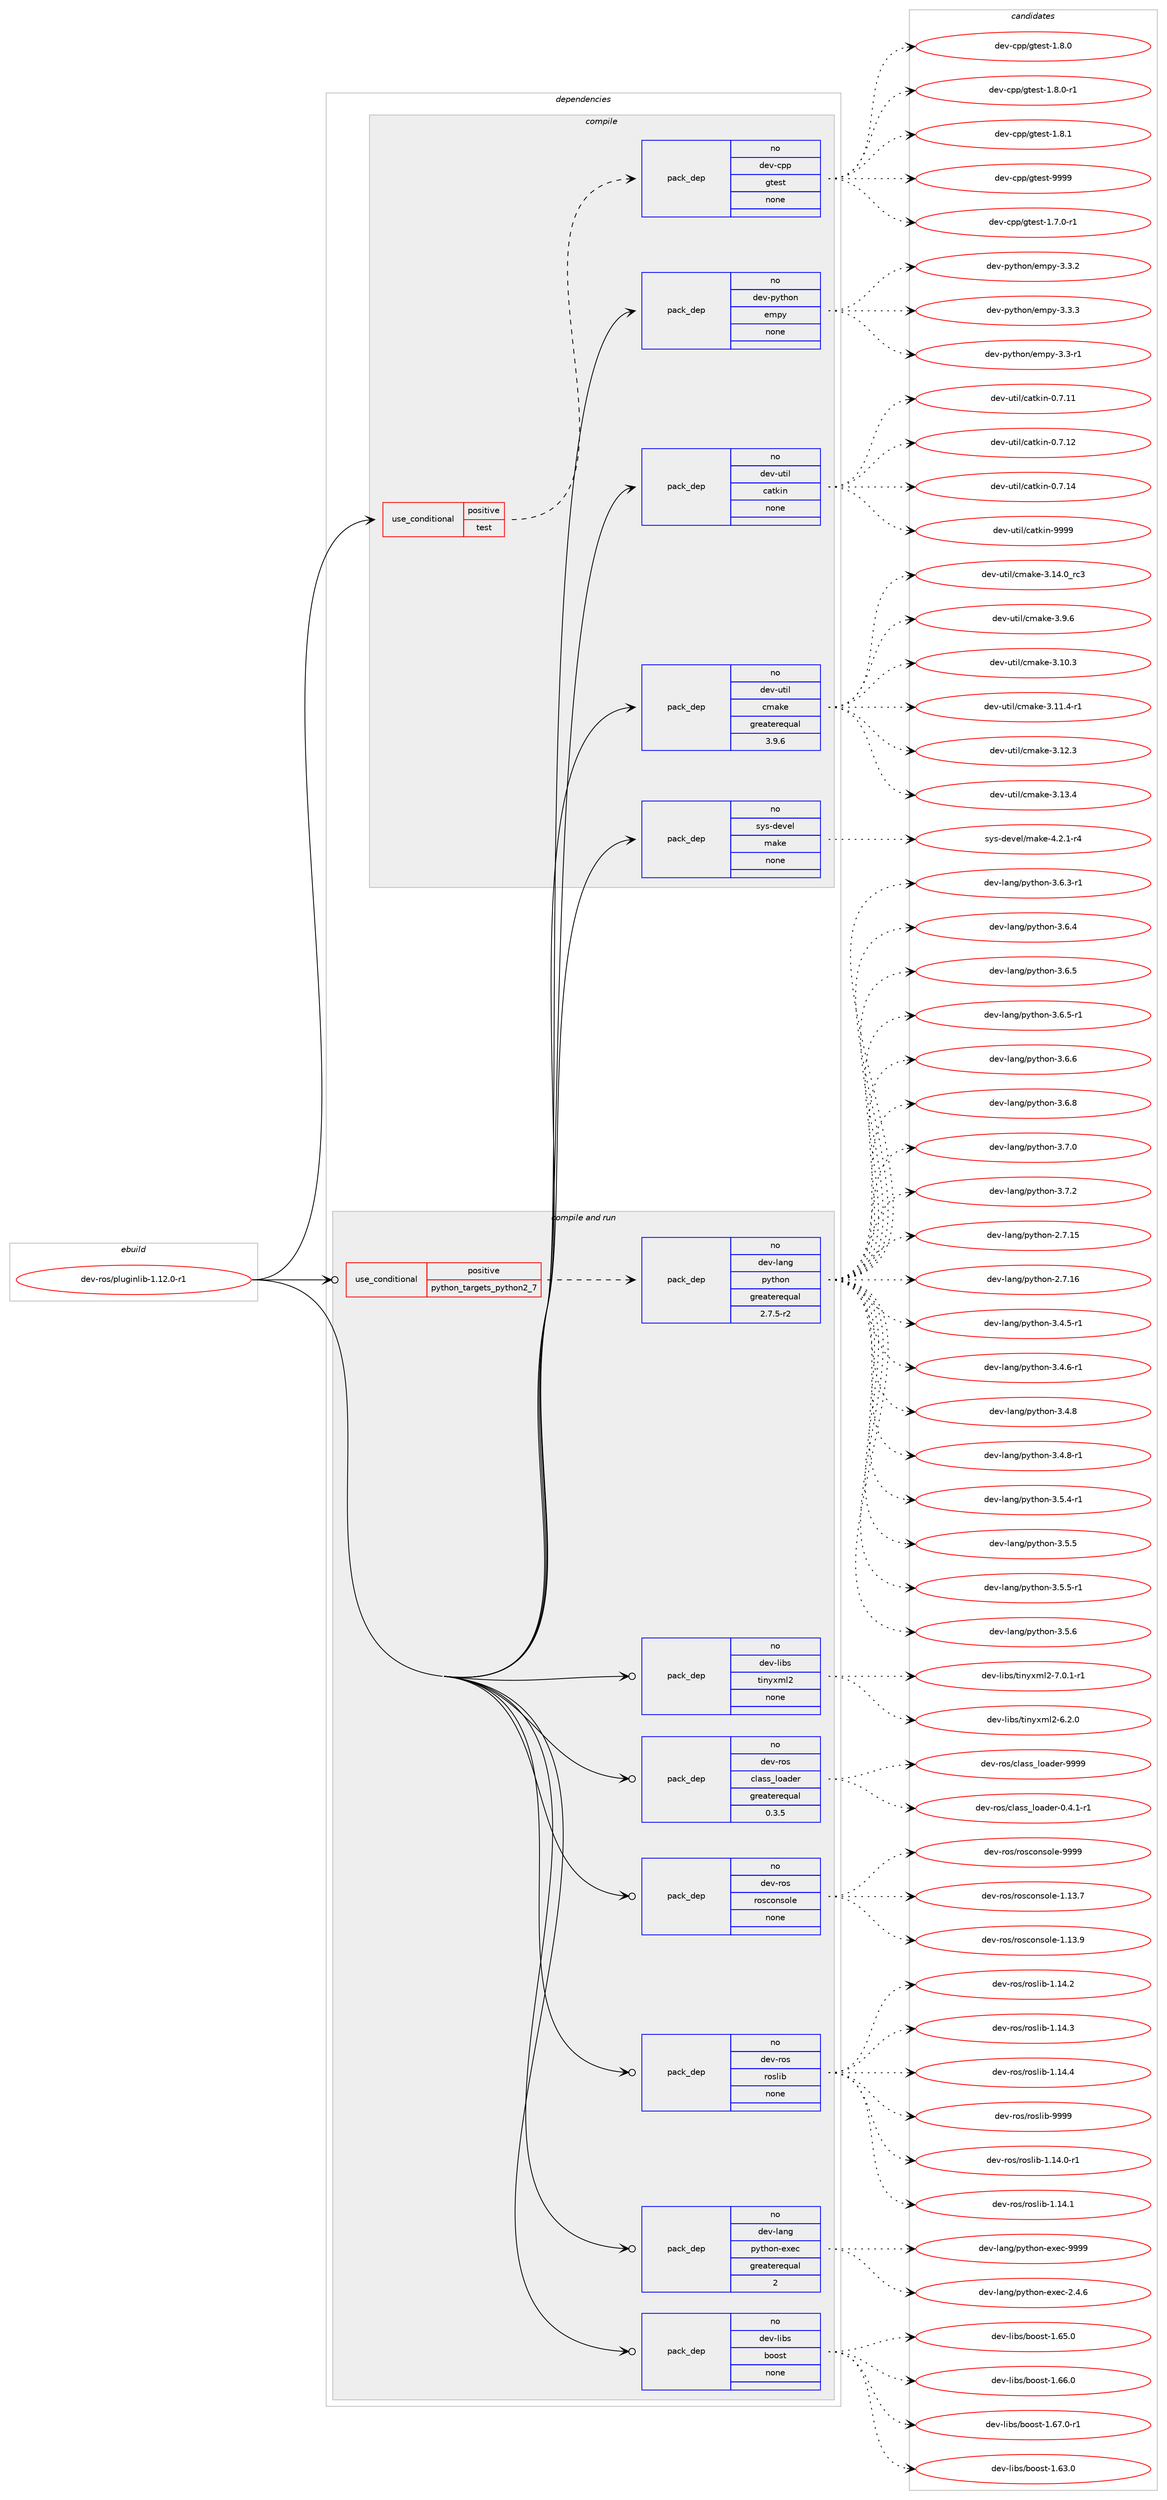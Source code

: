 digraph prolog {

# *************
# Graph options
# *************

newrank=true;
concentrate=true;
compound=true;
graph [rankdir=LR,fontname=Helvetica,fontsize=10,ranksep=1.5];#, ranksep=2.5, nodesep=0.2];
edge  [arrowhead=vee];
node  [fontname=Helvetica,fontsize=10];

# **********
# The ebuild
# **********

subgraph cluster_leftcol {
color=gray;
rank=same;
label=<<i>ebuild</i>>;
id [label="dev-ros/pluginlib-1.12.0-r1", color=red, width=4, href="../dev-ros/pluginlib-1.12.0-r1.svg"];
}

# ****************
# The dependencies
# ****************

subgraph cluster_midcol {
color=gray;
label=<<i>dependencies</i>>;
subgraph cluster_compile {
fillcolor="#eeeeee";
style=filled;
label=<<i>compile</i>>;
subgraph cond389331 {
dependency1461622 [label=<<TABLE BORDER="0" CELLBORDER="1" CELLSPACING="0" CELLPADDING="4"><TR><TD ROWSPAN="3" CELLPADDING="10">use_conditional</TD></TR><TR><TD>positive</TD></TR><TR><TD>test</TD></TR></TABLE>>, shape=none, color=red];
subgraph pack1048901 {
dependency1461623 [label=<<TABLE BORDER="0" CELLBORDER="1" CELLSPACING="0" CELLPADDING="4" WIDTH="220"><TR><TD ROWSPAN="6" CELLPADDING="30">pack_dep</TD></TR><TR><TD WIDTH="110">no</TD></TR><TR><TD>dev-cpp</TD></TR><TR><TD>gtest</TD></TR><TR><TD>none</TD></TR><TR><TD></TD></TR></TABLE>>, shape=none, color=blue];
}
dependency1461622:e -> dependency1461623:w [weight=20,style="dashed",arrowhead="vee"];
}
id:e -> dependency1461622:w [weight=20,style="solid",arrowhead="vee"];
subgraph pack1048902 {
dependency1461624 [label=<<TABLE BORDER="0" CELLBORDER="1" CELLSPACING="0" CELLPADDING="4" WIDTH="220"><TR><TD ROWSPAN="6" CELLPADDING="30">pack_dep</TD></TR><TR><TD WIDTH="110">no</TD></TR><TR><TD>dev-python</TD></TR><TR><TD>empy</TD></TR><TR><TD>none</TD></TR><TR><TD></TD></TR></TABLE>>, shape=none, color=blue];
}
id:e -> dependency1461624:w [weight=20,style="solid",arrowhead="vee"];
subgraph pack1048903 {
dependency1461625 [label=<<TABLE BORDER="0" CELLBORDER="1" CELLSPACING="0" CELLPADDING="4" WIDTH="220"><TR><TD ROWSPAN="6" CELLPADDING="30">pack_dep</TD></TR><TR><TD WIDTH="110">no</TD></TR><TR><TD>dev-util</TD></TR><TR><TD>catkin</TD></TR><TR><TD>none</TD></TR><TR><TD></TD></TR></TABLE>>, shape=none, color=blue];
}
id:e -> dependency1461625:w [weight=20,style="solid",arrowhead="vee"];
subgraph pack1048904 {
dependency1461626 [label=<<TABLE BORDER="0" CELLBORDER="1" CELLSPACING="0" CELLPADDING="4" WIDTH="220"><TR><TD ROWSPAN="6" CELLPADDING="30">pack_dep</TD></TR><TR><TD WIDTH="110">no</TD></TR><TR><TD>dev-util</TD></TR><TR><TD>cmake</TD></TR><TR><TD>greaterequal</TD></TR><TR><TD>3.9.6</TD></TR></TABLE>>, shape=none, color=blue];
}
id:e -> dependency1461626:w [weight=20,style="solid",arrowhead="vee"];
subgraph pack1048905 {
dependency1461627 [label=<<TABLE BORDER="0" CELLBORDER="1" CELLSPACING="0" CELLPADDING="4" WIDTH="220"><TR><TD ROWSPAN="6" CELLPADDING="30">pack_dep</TD></TR><TR><TD WIDTH="110">no</TD></TR><TR><TD>sys-devel</TD></TR><TR><TD>make</TD></TR><TR><TD>none</TD></TR><TR><TD></TD></TR></TABLE>>, shape=none, color=blue];
}
id:e -> dependency1461627:w [weight=20,style="solid",arrowhead="vee"];
}
subgraph cluster_compileandrun {
fillcolor="#eeeeee";
style=filled;
label=<<i>compile and run</i>>;
subgraph cond389332 {
dependency1461628 [label=<<TABLE BORDER="0" CELLBORDER="1" CELLSPACING="0" CELLPADDING="4"><TR><TD ROWSPAN="3" CELLPADDING="10">use_conditional</TD></TR><TR><TD>positive</TD></TR><TR><TD>python_targets_python2_7</TD></TR></TABLE>>, shape=none, color=red];
subgraph pack1048906 {
dependency1461629 [label=<<TABLE BORDER="0" CELLBORDER="1" CELLSPACING="0" CELLPADDING="4" WIDTH="220"><TR><TD ROWSPAN="6" CELLPADDING="30">pack_dep</TD></TR><TR><TD WIDTH="110">no</TD></TR><TR><TD>dev-lang</TD></TR><TR><TD>python</TD></TR><TR><TD>greaterequal</TD></TR><TR><TD>2.7.5-r2</TD></TR></TABLE>>, shape=none, color=blue];
}
dependency1461628:e -> dependency1461629:w [weight=20,style="dashed",arrowhead="vee"];
}
id:e -> dependency1461628:w [weight=20,style="solid",arrowhead="odotvee"];
subgraph pack1048907 {
dependency1461630 [label=<<TABLE BORDER="0" CELLBORDER="1" CELLSPACING="0" CELLPADDING="4" WIDTH="220"><TR><TD ROWSPAN="6" CELLPADDING="30">pack_dep</TD></TR><TR><TD WIDTH="110">no</TD></TR><TR><TD>dev-lang</TD></TR><TR><TD>python-exec</TD></TR><TR><TD>greaterequal</TD></TR><TR><TD>2</TD></TR></TABLE>>, shape=none, color=blue];
}
id:e -> dependency1461630:w [weight=20,style="solid",arrowhead="odotvee"];
subgraph pack1048908 {
dependency1461631 [label=<<TABLE BORDER="0" CELLBORDER="1" CELLSPACING="0" CELLPADDING="4" WIDTH="220"><TR><TD ROWSPAN="6" CELLPADDING="30">pack_dep</TD></TR><TR><TD WIDTH="110">no</TD></TR><TR><TD>dev-libs</TD></TR><TR><TD>boost</TD></TR><TR><TD>none</TD></TR><TR><TD></TD></TR></TABLE>>, shape=none, color=blue];
}
id:e -> dependency1461631:w [weight=20,style="solid",arrowhead="odotvee"];
subgraph pack1048909 {
dependency1461632 [label=<<TABLE BORDER="0" CELLBORDER="1" CELLSPACING="0" CELLPADDING="4" WIDTH="220"><TR><TD ROWSPAN="6" CELLPADDING="30">pack_dep</TD></TR><TR><TD WIDTH="110">no</TD></TR><TR><TD>dev-libs</TD></TR><TR><TD>tinyxml2</TD></TR><TR><TD>none</TD></TR><TR><TD></TD></TR></TABLE>>, shape=none, color=blue];
}
id:e -> dependency1461632:w [weight=20,style="solid",arrowhead="odotvee"];
subgraph pack1048910 {
dependency1461633 [label=<<TABLE BORDER="0" CELLBORDER="1" CELLSPACING="0" CELLPADDING="4" WIDTH="220"><TR><TD ROWSPAN="6" CELLPADDING="30">pack_dep</TD></TR><TR><TD WIDTH="110">no</TD></TR><TR><TD>dev-ros</TD></TR><TR><TD>class_loader</TD></TR><TR><TD>greaterequal</TD></TR><TR><TD>0.3.5</TD></TR></TABLE>>, shape=none, color=blue];
}
id:e -> dependency1461633:w [weight=20,style="solid",arrowhead="odotvee"];
subgraph pack1048911 {
dependency1461634 [label=<<TABLE BORDER="0" CELLBORDER="1" CELLSPACING="0" CELLPADDING="4" WIDTH="220"><TR><TD ROWSPAN="6" CELLPADDING="30">pack_dep</TD></TR><TR><TD WIDTH="110">no</TD></TR><TR><TD>dev-ros</TD></TR><TR><TD>rosconsole</TD></TR><TR><TD>none</TD></TR><TR><TD></TD></TR></TABLE>>, shape=none, color=blue];
}
id:e -> dependency1461634:w [weight=20,style="solid",arrowhead="odotvee"];
subgraph pack1048912 {
dependency1461635 [label=<<TABLE BORDER="0" CELLBORDER="1" CELLSPACING="0" CELLPADDING="4" WIDTH="220"><TR><TD ROWSPAN="6" CELLPADDING="30">pack_dep</TD></TR><TR><TD WIDTH="110">no</TD></TR><TR><TD>dev-ros</TD></TR><TR><TD>roslib</TD></TR><TR><TD>none</TD></TR><TR><TD></TD></TR></TABLE>>, shape=none, color=blue];
}
id:e -> dependency1461635:w [weight=20,style="solid",arrowhead="odotvee"];
}
subgraph cluster_run {
fillcolor="#eeeeee";
style=filled;
label=<<i>run</i>>;
}
}

# **************
# The candidates
# **************

subgraph cluster_choices {
rank=same;
color=gray;
label=<<i>candidates</i>>;

subgraph choice1048901 {
color=black;
nodesep=1;
choice1001011184599112112471031161011151164549465546484511449 [label="dev-cpp/gtest-1.7.0-r1", color=red, width=4,href="../dev-cpp/gtest-1.7.0-r1.svg"];
choice100101118459911211247103116101115116454946564648 [label="dev-cpp/gtest-1.8.0", color=red, width=4,href="../dev-cpp/gtest-1.8.0.svg"];
choice1001011184599112112471031161011151164549465646484511449 [label="dev-cpp/gtest-1.8.0-r1", color=red, width=4,href="../dev-cpp/gtest-1.8.0-r1.svg"];
choice100101118459911211247103116101115116454946564649 [label="dev-cpp/gtest-1.8.1", color=red, width=4,href="../dev-cpp/gtest-1.8.1.svg"];
choice1001011184599112112471031161011151164557575757 [label="dev-cpp/gtest-9999", color=red, width=4,href="../dev-cpp/gtest-9999.svg"];
dependency1461623:e -> choice1001011184599112112471031161011151164549465546484511449:w [style=dotted,weight="100"];
dependency1461623:e -> choice100101118459911211247103116101115116454946564648:w [style=dotted,weight="100"];
dependency1461623:e -> choice1001011184599112112471031161011151164549465646484511449:w [style=dotted,weight="100"];
dependency1461623:e -> choice100101118459911211247103116101115116454946564649:w [style=dotted,weight="100"];
dependency1461623:e -> choice1001011184599112112471031161011151164557575757:w [style=dotted,weight="100"];
}
subgraph choice1048902 {
color=black;
nodesep=1;
choice1001011184511212111610411111047101109112121455146514511449 [label="dev-python/empy-3.3-r1", color=red, width=4,href="../dev-python/empy-3.3-r1.svg"];
choice1001011184511212111610411111047101109112121455146514650 [label="dev-python/empy-3.3.2", color=red, width=4,href="../dev-python/empy-3.3.2.svg"];
choice1001011184511212111610411111047101109112121455146514651 [label="dev-python/empy-3.3.3", color=red, width=4,href="../dev-python/empy-3.3.3.svg"];
dependency1461624:e -> choice1001011184511212111610411111047101109112121455146514511449:w [style=dotted,weight="100"];
dependency1461624:e -> choice1001011184511212111610411111047101109112121455146514650:w [style=dotted,weight="100"];
dependency1461624:e -> choice1001011184511212111610411111047101109112121455146514651:w [style=dotted,weight="100"];
}
subgraph choice1048903 {
color=black;
nodesep=1;
choice1001011184511711610510847999711610710511045484655464949 [label="dev-util/catkin-0.7.11", color=red, width=4,href="../dev-util/catkin-0.7.11.svg"];
choice1001011184511711610510847999711610710511045484655464950 [label="dev-util/catkin-0.7.12", color=red, width=4,href="../dev-util/catkin-0.7.12.svg"];
choice1001011184511711610510847999711610710511045484655464952 [label="dev-util/catkin-0.7.14", color=red, width=4,href="../dev-util/catkin-0.7.14.svg"];
choice100101118451171161051084799971161071051104557575757 [label="dev-util/catkin-9999", color=red, width=4,href="../dev-util/catkin-9999.svg"];
dependency1461625:e -> choice1001011184511711610510847999711610710511045484655464949:w [style=dotted,weight="100"];
dependency1461625:e -> choice1001011184511711610510847999711610710511045484655464950:w [style=dotted,weight="100"];
dependency1461625:e -> choice1001011184511711610510847999711610710511045484655464952:w [style=dotted,weight="100"];
dependency1461625:e -> choice100101118451171161051084799971161071051104557575757:w [style=dotted,weight="100"];
}
subgraph choice1048904 {
color=black;
nodesep=1;
choice1001011184511711610510847991099710710145514649484651 [label="dev-util/cmake-3.10.3", color=red, width=4,href="../dev-util/cmake-3.10.3.svg"];
choice10010111845117116105108479910997107101455146494946524511449 [label="dev-util/cmake-3.11.4-r1", color=red, width=4,href="../dev-util/cmake-3.11.4-r1.svg"];
choice1001011184511711610510847991099710710145514649504651 [label="dev-util/cmake-3.12.3", color=red, width=4,href="../dev-util/cmake-3.12.3.svg"];
choice1001011184511711610510847991099710710145514649514652 [label="dev-util/cmake-3.13.4", color=red, width=4,href="../dev-util/cmake-3.13.4.svg"];
choice1001011184511711610510847991099710710145514649524648951149951 [label="dev-util/cmake-3.14.0_rc3", color=red, width=4,href="../dev-util/cmake-3.14.0_rc3.svg"];
choice10010111845117116105108479910997107101455146574654 [label="dev-util/cmake-3.9.6", color=red, width=4,href="../dev-util/cmake-3.9.6.svg"];
dependency1461626:e -> choice1001011184511711610510847991099710710145514649484651:w [style=dotted,weight="100"];
dependency1461626:e -> choice10010111845117116105108479910997107101455146494946524511449:w [style=dotted,weight="100"];
dependency1461626:e -> choice1001011184511711610510847991099710710145514649504651:w [style=dotted,weight="100"];
dependency1461626:e -> choice1001011184511711610510847991099710710145514649514652:w [style=dotted,weight="100"];
dependency1461626:e -> choice1001011184511711610510847991099710710145514649524648951149951:w [style=dotted,weight="100"];
dependency1461626:e -> choice10010111845117116105108479910997107101455146574654:w [style=dotted,weight="100"];
}
subgraph choice1048905 {
color=black;
nodesep=1;
choice1151211154510010111810110847109971071014552465046494511452 [label="sys-devel/make-4.2.1-r4", color=red, width=4,href="../sys-devel/make-4.2.1-r4.svg"];
dependency1461627:e -> choice1151211154510010111810110847109971071014552465046494511452:w [style=dotted,weight="100"];
}
subgraph choice1048906 {
color=black;
nodesep=1;
choice10010111845108971101034711212111610411111045504655464953 [label="dev-lang/python-2.7.15", color=red, width=4,href="../dev-lang/python-2.7.15.svg"];
choice10010111845108971101034711212111610411111045504655464954 [label="dev-lang/python-2.7.16", color=red, width=4,href="../dev-lang/python-2.7.16.svg"];
choice1001011184510897110103471121211161041111104551465246534511449 [label="dev-lang/python-3.4.5-r1", color=red, width=4,href="../dev-lang/python-3.4.5-r1.svg"];
choice1001011184510897110103471121211161041111104551465246544511449 [label="dev-lang/python-3.4.6-r1", color=red, width=4,href="../dev-lang/python-3.4.6-r1.svg"];
choice100101118451089711010347112121116104111110455146524656 [label="dev-lang/python-3.4.8", color=red, width=4,href="../dev-lang/python-3.4.8.svg"];
choice1001011184510897110103471121211161041111104551465246564511449 [label="dev-lang/python-3.4.8-r1", color=red, width=4,href="../dev-lang/python-3.4.8-r1.svg"];
choice1001011184510897110103471121211161041111104551465346524511449 [label="dev-lang/python-3.5.4-r1", color=red, width=4,href="../dev-lang/python-3.5.4-r1.svg"];
choice100101118451089711010347112121116104111110455146534653 [label="dev-lang/python-3.5.5", color=red, width=4,href="../dev-lang/python-3.5.5.svg"];
choice1001011184510897110103471121211161041111104551465346534511449 [label="dev-lang/python-3.5.5-r1", color=red, width=4,href="../dev-lang/python-3.5.5-r1.svg"];
choice100101118451089711010347112121116104111110455146534654 [label="dev-lang/python-3.5.6", color=red, width=4,href="../dev-lang/python-3.5.6.svg"];
choice1001011184510897110103471121211161041111104551465446514511449 [label="dev-lang/python-3.6.3-r1", color=red, width=4,href="../dev-lang/python-3.6.3-r1.svg"];
choice100101118451089711010347112121116104111110455146544652 [label="dev-lang/python-3.6.4", color=red, width=4,href="../dev-lang/python-3.6.4.svg"];
choice100101118451089711010347112121116104111110455146544653 [label="dev-lang/python-3.6.5", color=red, width=4,href="../dev-lang/python-3.6.5.svg"];
choice1001011184510897110103471121211161041111104551465446534511449 [label="dev-lang/python-3.6.5-r1", color=red, width=4,href="../dev-lang/python-3.6.5-r1.svg"];
choice100101118451089711010347112121116104111110455146544654 [label="dev-lang/python-3.6.6", color=red, width=4,href="../dev-lang/python-3.6.6.svg"];
choice100101118451089711010347112121116104111110455146544656 [label="dev-lang/python-3.6.8", color=red, width=4,href="../dev-lang/python-3.6.8.svg"];
choice100101118451089711010347112121116104111110455146554648 [label="dev-lang/python-3.7.0", color=red, width=4,href="../dev-lang/python-3.7.0.svg"];
choice100101118451089711010347112121116104111110455146554650 [label="dev-lang/python-3.7.2", color=red, width=4,href="../dev-lang/python-3.7.2.svg"];
dependency1461629:e -> choice10010111845108971101034711212111610411111045504655464953:w [style=dotted,weight="100"];
dependency1461629:e -> choice10010111845108971101034711212111610411111045504655464954:w [style=dotted,weight="100"];
dependency1461629:e -> choice1001011184510897110103471121211161041111104551465246534511449:w [style=dotted,weight="100"];
dependency1461629:e -> choice1001011184510897110103471121211161041111104551465246544511449:w [style=dotted,weight="100"];
dependency1461629:e -> choice100101118451089711010347112121116104111110455146524656:w [style=dotted,weight="100"];
dependency1461629:e -> choice1001011184510897110103471121211161041111104551465246564511449:w [style=dotted,weight="100"];
dependency1461629:e -> choice1001011184510897110103471121211161041111104551465346524511449:w [style=dotted,weight="100"];
dependency1461629:e -> choice100101118451089711010347112121116104111110455146534653:w [style=dotted,weight="100"];
dependency1461629:e -> choice1001011184510897110103471121211161041111104551465346534511449:w [style=dotted,weight="100"];
dependency1461629:e -> choice100101118451089711010347112121116104111110455146534654:w [style=dotted,weight="100"];
dependency1461629:e -> choice1001011184510897110103471121211161041111104551465446514511449:w [style=dotted,weight="100"];
dependency1461629:e -> choice100101118451089711010347112121116104111110455146544652:w [style=dotted,weight="100"];
dependency1461629:e -> choice100101118451089711010347112121116104111110455146544653:w [style=dotted,weight="100"];
dependency1461629:e -> choice1001011184510897110103471121211161041111104551465446534511449:w [style=dotted,weight="100"];
dependency1461629:e -> choice100101118451089711010347112121116104111110455146544654:w [style=dotted,weight="100"];
dependency1461629:e -> choice100101118451089711010347112121116104111110455146544656:w [style=dotted,weight="100"];
dependency1461629:e -> choice100101118451089711010347112121116104111110455146554648:w [style=dotted,weight="100"];
dependency1461629:e -> choice100101118451089711010347112121116104111110455146554650:w [style=dotted,weight="100"];
}
subgraph choice1048907 {
color=black;
nodesep=1;
choice1001011184510897110103471121211161041111104510112010199455046524654 [label="dev-lang/python-exec-2.4.6", color=red, width=4,href="../dev-lang/python-exec-2.4.6.svg"];
choice10010111845108971101034711212111610411111045101120101994557575757 [label="dev-lang/python-exec-9999", color=red, width=4,href="../dev-lang/python-exec-9999.svg"];
dependency1461630:e -> choice1001011184510897110103471121211161041111104510112010199455046524654:w [style=dotted,weight="100"];
dependency1461630:e -> choice10010111845108971101034711212111610411111045101120101994557575757:w [style=dotted,weight="100"];
}
subgraph choice1048908 {
color=black;
nodesep=1;
choice1001011184510810598115479811111111511645494654514648 [label="dev-libs/boost-1.63.0", color=red, width=4,href="../dev-libs/boost-1.63.0.svg"];
choice1001011184510810598115479811111111511645494654534648 [label="dev-libs/boost-1.65.0", color=red, width=4,href="../dev-libs/boost-1.65.0.svg"];
choice1001011184510810598115479811111111511645494654544648 [label="dev-libs/boost-1.66.0", color=red, width=4,href="../dev-libs/boost-1.66.0.svg"];
choice10010111845108105981154798111111115116454946545546484511449 [label="dev-libs/boost-1.67.0-r1", color=red, width=4,href="../dev-libs/boost-1.67.0-r1.svg"];
dependency1461631:e -> choice1001011184510810598115479811111111511645494654514648:w [style=dotted,weight="100"];
dependency1461631:e -> choice1001011184510810598115479811111111511645494654534648:w [style=dotted,weight="100"];
dependency1461631:e -> choice1001011184510810598115479811111111511645494654544648:w [style=dotted,weight="100"];
dependency1461631:e -> choice10010111845108105981154798111111115116454946545546484511449:w [style=dotted,weight="100"];
}
subgraph choice1048909 {
color=black;
nodesep=1;
choice10010111845108105981154711610511012112010910850455446504648 [label="dev-libs/tinyxml2-6.2.0", color=red, width=4,href="../dev-libs/tinyxml2-6.2.0.svg"];
choice100101118451081059811547116105110121120109108504555464846494511449 [label="dev-libs/tinyxml2-7.0.1-r1", color=red, width=4,href="../dev-libs/tinyxml2-7.0.1-r1.svg"];
dependency1461632:e -> choice10010111845108105981154711610511012112010910850455446504648:w [style=dotted,weight="100"];
dependency1461632:e -> choice100101118451081059811547116105110121120109108504555464846494511449:w [style=dotted,weight="100"];
}
subgraph choice1048910 {
color=black;
nodesep=1;
choice1001011184511411111547991089711511595108111971001011144548465246494511449 [label="dev-ros/class_loader-0.4.1-r1", color=red, width=4,href="../dev-ros/class_loader-0.4.1-r1.svg"];
choice1001011184511411111547991089711511595108111971001011144557575757 [label="dev-ros/class_loader-9999", color=red, width=4,href="../dev-ros/class_loader-9999.svg"];
dependency1461633:e -> choice1001011184511411111547991089711511595108111971001011144548465246494511449:w [style=dotted,weight="100"];
dependency1461633:e -> choice1001011184511411111547991089711511595108111971001011144557575757:w [style=dotted,weight="100"];
}
subgraph choice1048911 {
color=black;
nodesep=1;
choice10010111845114111115471141111159911111011511110810145494649514655 [label="dev-ros/rosconsole-1.13.7", color=red, width=4,href="../dev-ros/rosconsole-1.13.7.svg"];
choice10010111845114111115471141111159911111011511110810145494649514657 [label="dev-ros/rosconsole-1.13.9", color=red, width=4,href="../dev-ros/rosconsole-1.13.9.svg"];
choice1001011184511411111547114111115991111101151111081014557575757 [label="dev-ros/rosconsole-9999", color=red, width=4,href="../dev-ros/rosconsole-9999.svg"];
dependency1461634:e -> choice10010111845114111115471141111159911111011511110810145494649514655:w [style=dotted,weight="100"];
dependency1461634:e -> choice10010111845114111115471141111159911111011511110810145494649514657:w [style=dotted,weight="100"];
dependency1461634:e -> choice1001011184511411111547114111115991111101151111081014557575757:w [style=dotted,weight="100"];
}
subgraph choice1048912 {
color=black;
nodesep=1;
choice100101118451141111154711411111510810598454946495246484511449 [label="dev-ros/roslib-1.14.0-r1", color=red, width=4,href="../dev-ros/roslib-1.14.0-r1.svg"];
choice10010111845114111115471141111151081059845494649524649 [label="dev-ros/roslib-1.14.1", color=red, width=4,href="../dev-ros/roslib-1.14.1.svg"];
choice10010111845114111115471141111151081059845494649524650 [label="dev-ros/roslib-1.14.2", color=red, width=4,href="../dev-ros/roslib-1.14.2.svg"];
choice10010111845114111115471141111151081059845494649524651 [label="dev-ros/roslib-1.14.3", color=red, width=4,href="../dev-ros/roslib-1.14.3.svg"];
choice10010111845114111115471141111151081059845494649524652 [label="dev-ros/roslib-1.14.4", color=red, width=4,href="../dev-ros/roslib-1.14.4.svg"];
choice1001011184511411111547114111115108105984557575757 [label="dev-ros/roslib-9999", color=red, width=4,href="../dev-ros/roslib-9999.svg"];
dependency1461635:e -> choice100101118451141111154711411111510810598454946495246484511449:w [style=dotted,weight="100"];
dependency1461635:e -> choice10010111845114111115471141111151081059845494649524649:w [style=dotted,weight="100"];
dependency1461635:e -> choice10010111845114111115471141111151081059845494649524650:w [style=dotted,weight="100"];
dependency1461635:e -> choice10010111845114111115471141111151081059845494649524651:w [style=dotted,weight="100"];
dependency1461635:e -> choice10010111845114111115471141111151081059845494649524652:w [style=dotted,weight="100"];
dependency1461635:e -> choice1001011184511411111547114111115108105984557575757:w [style=dotted,weight="100"];
}
}

}
